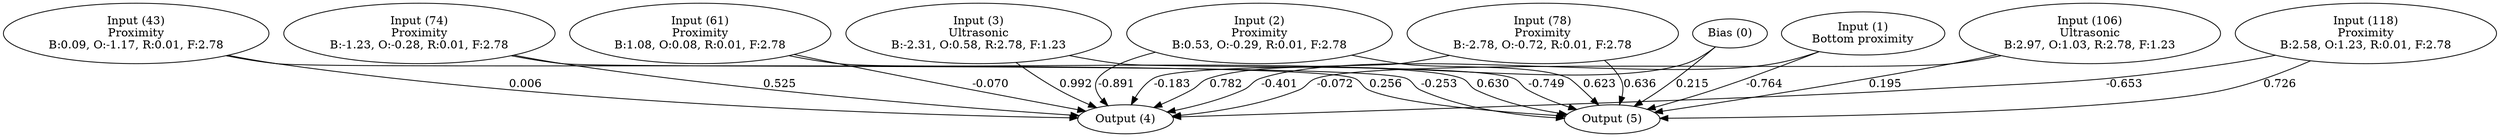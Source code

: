 digraph G {
  0 [ label="Bias (0)" ];
  1 [ label="Input (1)\nBottom proximity" ];
  2 [ label="Input (2)\nProximity\nB:0.53, O:-0.29, R:0.01, F:2.78" ];
  3 [ label="Input (3)\nUltrasonic\nB:-2.31, O:0.58, R:2.78, F:1.23" ];
  43 [ label="Input (43)\nProximity\nB:0.09, O:-1.17, R:0.01, F:2.78" ];
  61 [ label="Input (61)\nProximity\nB:1.08, O:0.08, R:0.01, F:2.78" ];
  74 [ label="Input (74)\nProximity\nB:-1.23, O:-0.28, R:0.01, F:2.78" ];
  78 [ label="Input (78)\nProximity\nB:-2.78, O:-0.72, R:0.01, F:2.78" ];
  106 [ label="Input (106)\nUltrasonic\nB:2.97, O:1.03, R:2.78, F:1.23" ];
  118 [ label="Input (118)\nProximity\nB:2.58, O:1.23, R:0.01, F:2.78" ];
  4 [ label="Output (4)" ];
  5 [ label="Output (5)" ];
  { rank=same 0 1 2 3 43 61 74 78 106 118 }
  { rank=same 4 5 }
  0 -> 4 [ label="0.782" ];
  0 -> 5 [ label="0.215" ];
  1 -> 4 [ label="-0.401" ];
  1 -> 5 [ label="-0.764" ];
  2 -> 4 [ label="-0.891" ];
  2 -> 5 [ label="0.623" ];
  3 -> 4 [ label="0.992" ];
  3 -> 5 [ label="-0.749" ];
  43 -> 4 [ label="0.006" ];
  43 -> 5 [ label="0.256" ];
  61 -> 4 [ label="-0.070" ];
  61 -> 5 [ label="0.630" ];
  74 -> 4 [ label="0.525" ];
  74 -> 5 [ label="-0.253" ];
  78 -> 4 [ label="-0.183" ];
  78 -> 5 [ label="0.636" ];
  106 -> 4 [ label="-0.072" ];
  106 -> 5 [ label="0.195" ];
  118 -> 4 [ label="-0.653" ];
  118 -> 5 [ label="0.726" ];
}
